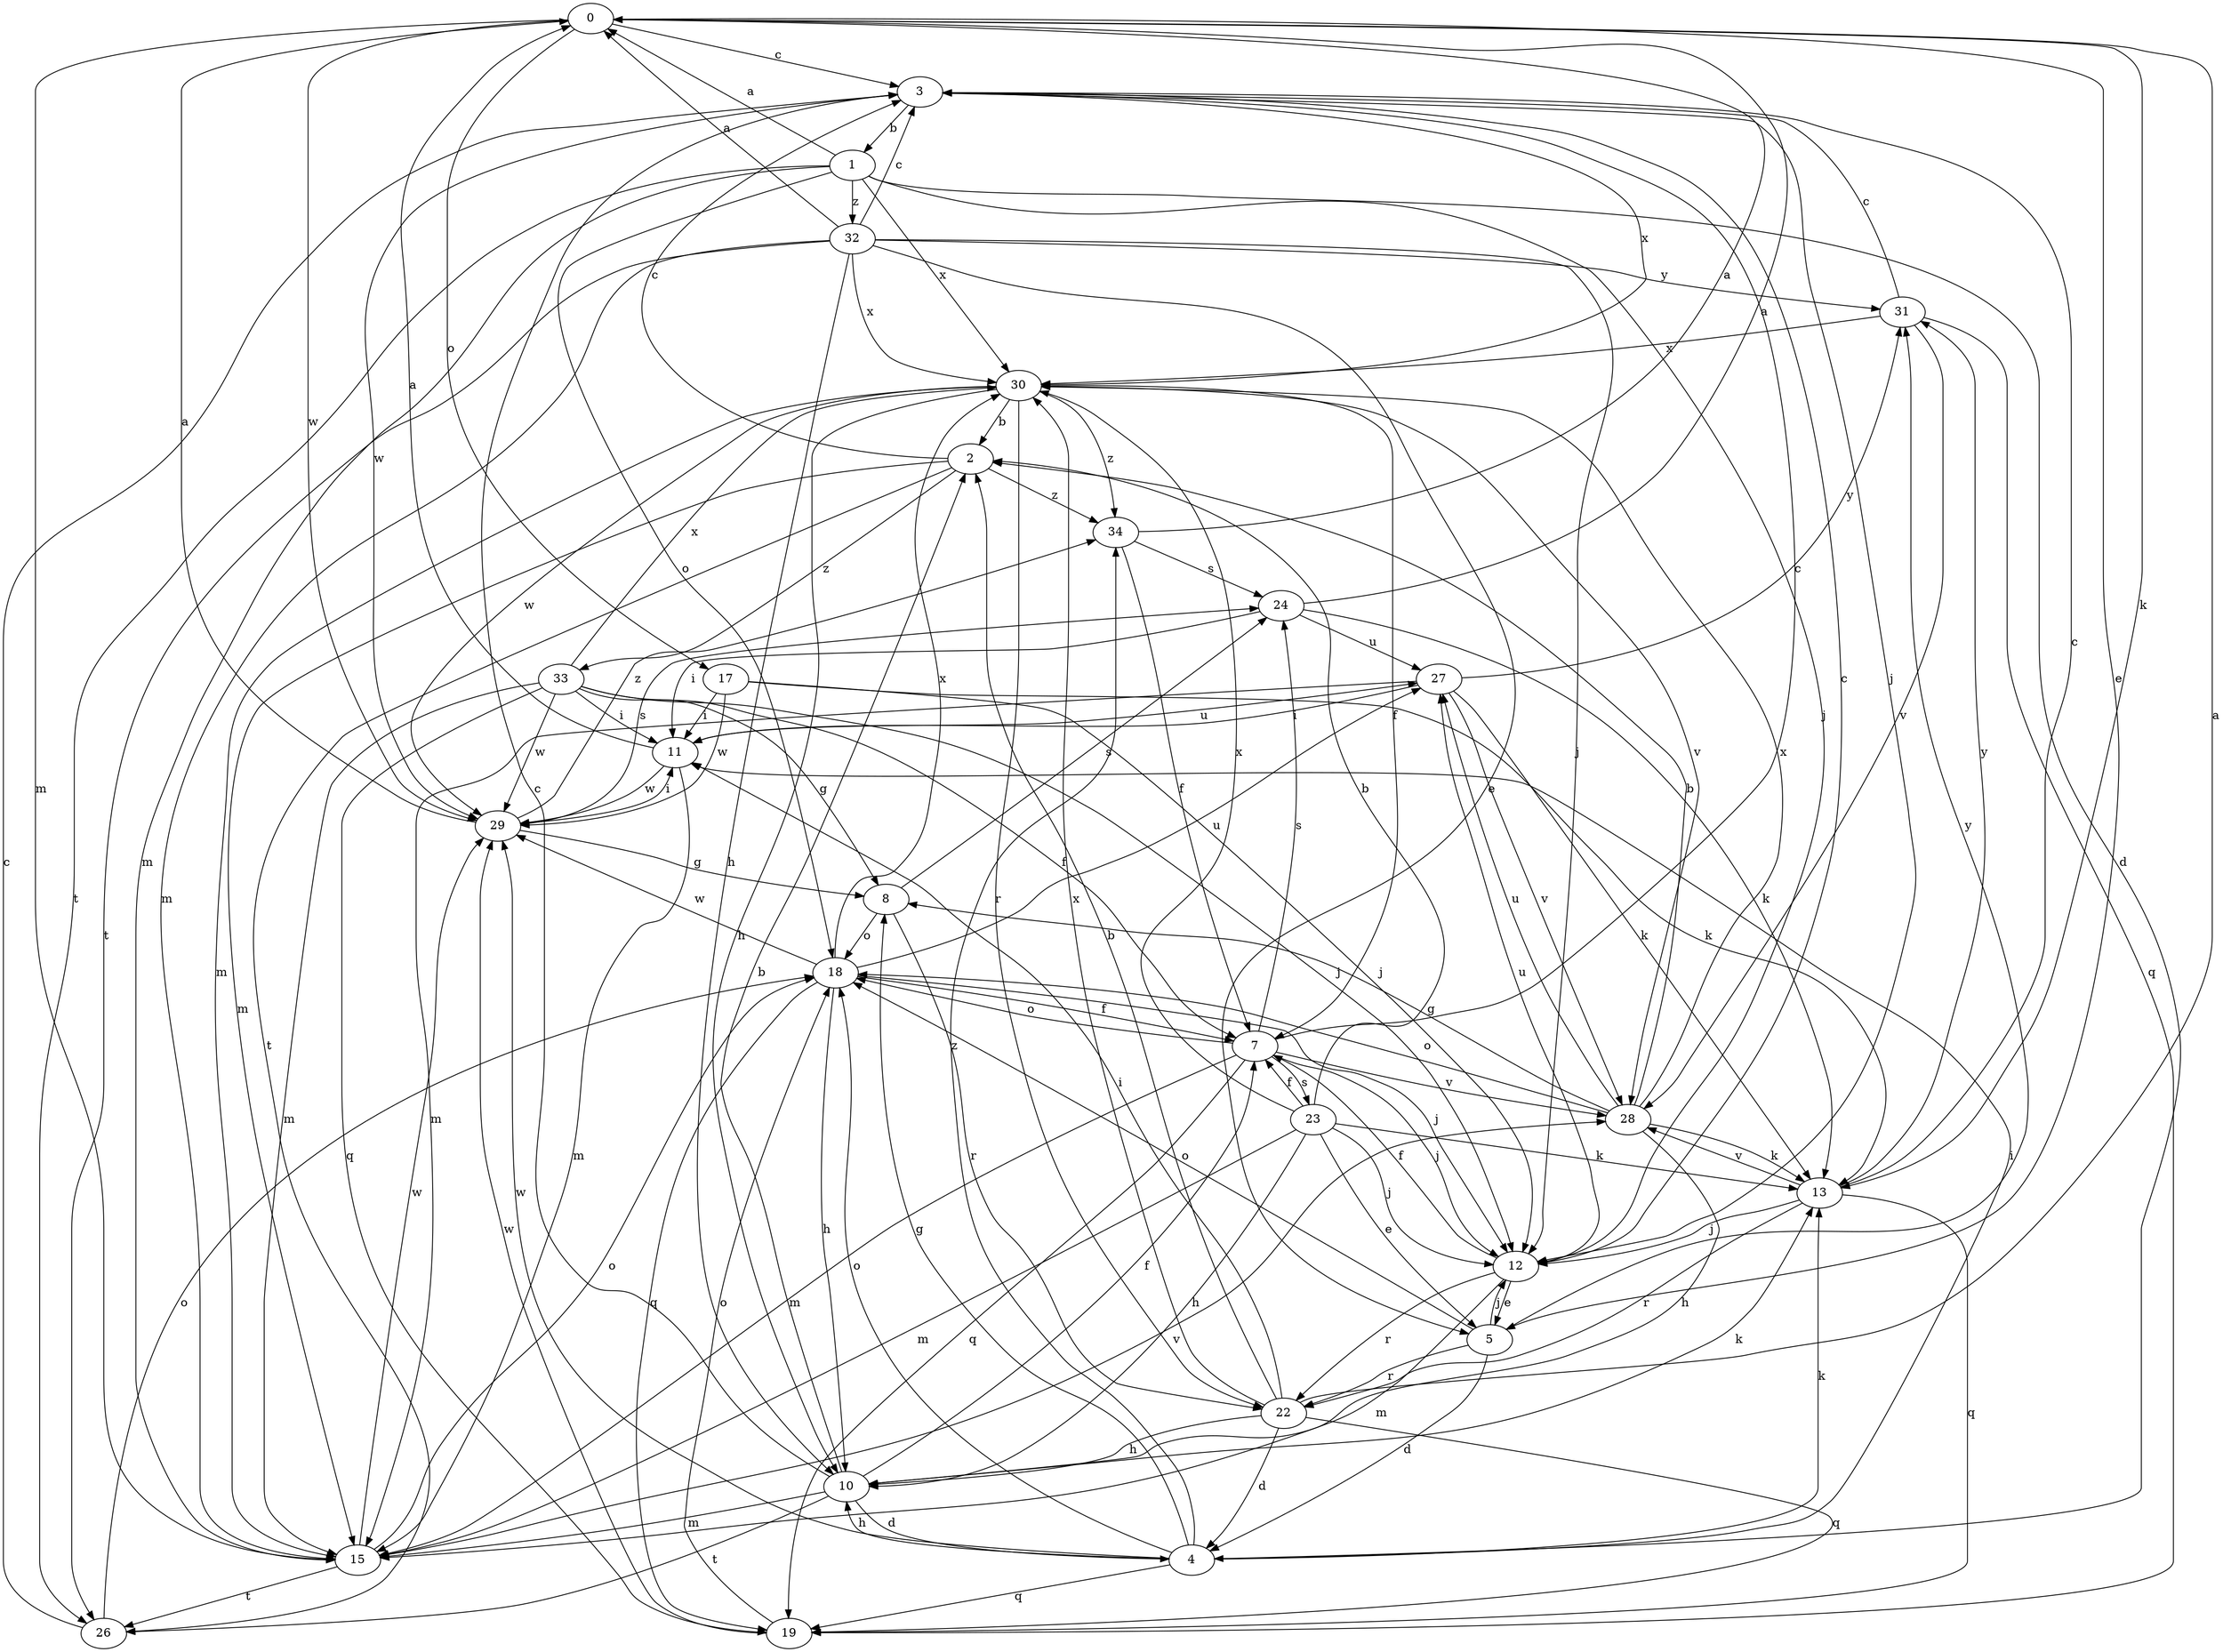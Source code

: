 strict digraph  {
0;
1;
2;
3;
4;
5;
7;
8;
10;
11;
12;
13;
15;
17;
18;
19;
22;
23;
24;
26;
27;
28;
29;
30;
31;
32;
33;
34;
0 -> 3  [label=c];
0 -> 5  [label=e];
0 -> 13  [label=k];
0 -> 15  [label=m];
0 -> 17  [label=o];
0 -> 29  [label=w];
1 -> 0  [label=a];
1 -> 4  [label=d];
1 -> 12  [label=j];
1 -> 15  [label=m];
1 -> 18  [label=o];
1 -> 26  [label=t];
1 -> 30  [label=x];
1 -> 32  [label=z];
2 -> 3  [label=c];
2 -> 15  [label=m];
2 -> 26  [label=t];
2 -> 33  [label=z];
2 -> 34  [label=z];
3 -> 1  [label=b];
3 -> 12  [label=j];
3 -> 29  [label=w];
3 -> 30  [label=x];
4 -> 8  [label=g];
4 -> 10  [label=h];
4 -> 11  [label=i];
4 -> 13  [label=k];
4 -> 18  [label=o];
4 -> 19  [label=q];
4 -> 29  [label=w];
4 -> 34  [label=z];
5 -> 4  [label=d];
5 -> 12  [label=j];
5 -> 18  [label=o];
5 -> 22  [label=r];
5 -> 31  [label=y];
7 -> 3  [label=c];
7 -> 12  [label=j];
7 -> 15  [label=m];
7 -> 18  [label=o];
7 -> 19  [label=q];
7 -> 23  [label=s];
7 -> 24  [label=s];
7 -> 28  [label=v];
8 -> 18  [label=o];
8 -> 22  [label=r];
8 -> 24  [label=s];
10 -> 2  [label=b];
10 -> 3  [label=c];
10 -> 4  [label=d];
10 -> 7  [label=f];
10 -> 13  [label=k];
10 -> 15  [label=m];
10 -> 26  [label=t];
11 -> 0  [label=a];
11 -> 15  [label=m];
11 -> 27  [label=u];
11 -> 29  [label=w];
12 -> 3  [label=c];
12 -> 5  [label=e];
12 -> 7  [label=f];
12 -> 15  [label=m];
12 -> 22  [label=r];
12 -> 27  [label=u];
13 -> 3  [label=c];
13 -> 12  [label=j];
13 -> 19  [label=q];
13 -> 22  [label=r];
13 -> 28  [label=v];
13 -> 31  [label=y];
15 -> 18  [label=o];
15 -> 26  [label=t];
15 -> 28  [label=v];
15 -> 29  [label=w];
17 -> 11  [label=i];
17 -> 12  [label=j];
17 -> 13  [label=k];
17 -> 29  [label=w];
18 -> 7  [label=f];
18 -> 10  [label=h];
18 -> 12  [label=j];
18 -> 19  [label=q];
18 -> 27  [label=u];
18 -> 29  [label=w];
18 -> 30  [label=x];
19 -> 18  [label=o];
19 -> 29  [label=w];
22 -> 0  [label=a];
22 -> 2  [label=b];
22 -> 4  [label=d];
22 -> 10  [label=h];
22 -> 11  [label=i];
22 -> 19  [label=q];
22 -> 30  [label=x];
23 -> 2  [label=b];
23 -> 5  [label=e];
23 -> 7  [label=f];
23 -> 10  [label=h];
23 -> 12  [label=j];
23 -> 13  [label=k];
23 -> 15  [label=m];
23 -> 30  [label=x];
24 -> 0  [label=a];
24 -> 11  [label=i];
24 -> 13  [label=k];
24 -> 27  [label=u];
26 -> 3  [label=c];
26 -> 18  [label=o];
27 -> 11  [label=i];
27 -> 13  [label=k];
27 -> 15  [label=m];
27 -> 28  [label=v];
27 -> 31  [label=y];
28 -> 2  [label=b];
28 -> 8  [label=g];
28 -> 10  [label=h];
28 -> 13  [label=k];
28 -> 18  [label=o];
28 -> 27  [label=u];
28 -> 30  [label=x];
29 -> 0  [label=a];
29 -> 8  [label=g];
29 -> 11  [label=i];
29 -> 24  [label=s];
29 -> 34  [label=z];
30 -> 2  [label=b];
30 -> 7  [label=f];
30 -> 10  [label=h];
30 -> 15  [label=m];
30 -> 22  [label=r];
30 -> 28  [label=v];
30 -> 29  [label=w];
30 -> 34  [label=z];
31 -> 3  [label=c];
31 -> 19  [label=q];
31 -> 28  [label=v];
31 -> 30  [label=x];
32 -> 0  [label=a];
32 -> 3  [label=c];
32 -> 5  [label=e];
32 -> 10  [label=h];
32 -> 12  [label=j];
32 -> 15  [label=m];
32 -> 26  [label=t];
32 -> 30  [label=x];
32 -> 31  [label=y];
33 -> 7  [label=f];
33 -> 8  [label=g];
33 -> 11  [label=i];
33 -> 12  [label=j];
33 -> 15  [label=m];
33 -> 19  [label=q];
33 -> 29  [label=w];
33 -> 30  [label=x];
34 -> 0  [label=a];
34 -> 7  [label=f];
34 -> 24  [label=s];
}
